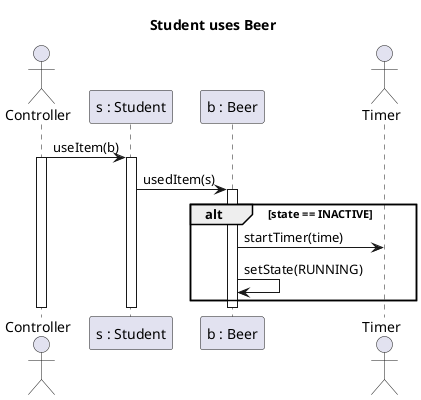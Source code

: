 @startuml Student uses Beer
title Student uses Beer

actor Controller as C
participant "s : Student" as s
participant "b : Beer" as b
actor Timer as t

C -> s : useItem(b)
Activate C
Activate s
s -> b : usedItem(s)
Activate b
alt state == INACTIVE
b -> t : startTimer(time)
b -> b : setState(RUNNING)


end
Deactivate b
Deactivate s
Deactivate C

@enduml